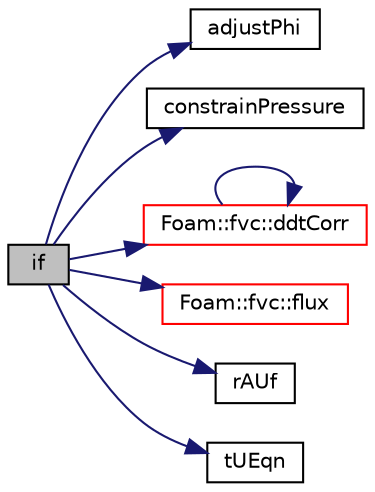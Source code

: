 digraph "if"
{
  bgcolor="transparent";
  edge [fontname="Helvetica",fontsize="10",labelfontname="Helvetica",labelfontsize="10"];
  node [fontname="Helvetica",fontsize="10",shape=record];
  rankdir="LR";
  Node1 [label="if",height=0.2,width=0.4,color="black", fillcolor="grey75", style="filled", fontcolor="black"];
  Node1 -> Node2 [color="midnightblue",fontsize="10",style="solid",fontname="Helvetica"];
  Node2 [label="adjustPhi",height=0.2,width=0.4,color="black",URL="$a03074.html#ac6b67fc0ab6db9e2b5f2cc90bca8e3b2"];
  Node1 -> Node3 [color="midnightblue",fontsize="10",style="solid",fontname="Helvetica"];
  Node3 [label="constrainPressure",height=0.2,width=0.4,color="black",URL="$a03060.html#a99a17e3e05078559ff760b2a0b61b285"];
  Node1 -> Node4 [color="midnightblue",fontsize="10",style="solid",fontname="Helvetica"];
  Node4 [label="Foam::fvc::ddtCorr",height=0.2,width=0.4,color="red",URL="$a10972.html#a62752eff998bc6e471deab75616e34d5"];
  Node4 -> Node4 [color="midnightblue",fontsize="10",style="solid",fontname="Helvetica"];
  Node1 -> Node5 [color="midnightblue",fontsize="10",style="solid",fontname="Helvetica"];
  Node5 [label="Foam::fvc::flux",height=0.2,width=0.4,color="red",URL="$a10972.html#a8fc1922666ca94c5fd207b8b96f99467",tooltip="Return the face-flux field obtained from the given volVectorField. "];
  Node1 -> Node6 [color="midnightblue",fontsize="10",style="solid",fontname="Helvetica"];
  Node6 [label="rAUf",height=0.2,width=0.4,color="black",URL="$a03073.html#ae693ae4c2085edc7ebb2aac47e046b2d"];
  Node1 -> Node7 [color="midnightblue",fontsize="10",style="solid",fontname="Helvetica"];
  Node7 [label="tUEqn",height=0.2,width=0.4,color="black",URL="$a03141.html#a22a7f38a81e139953f1aa5df6560ff81"];
}
